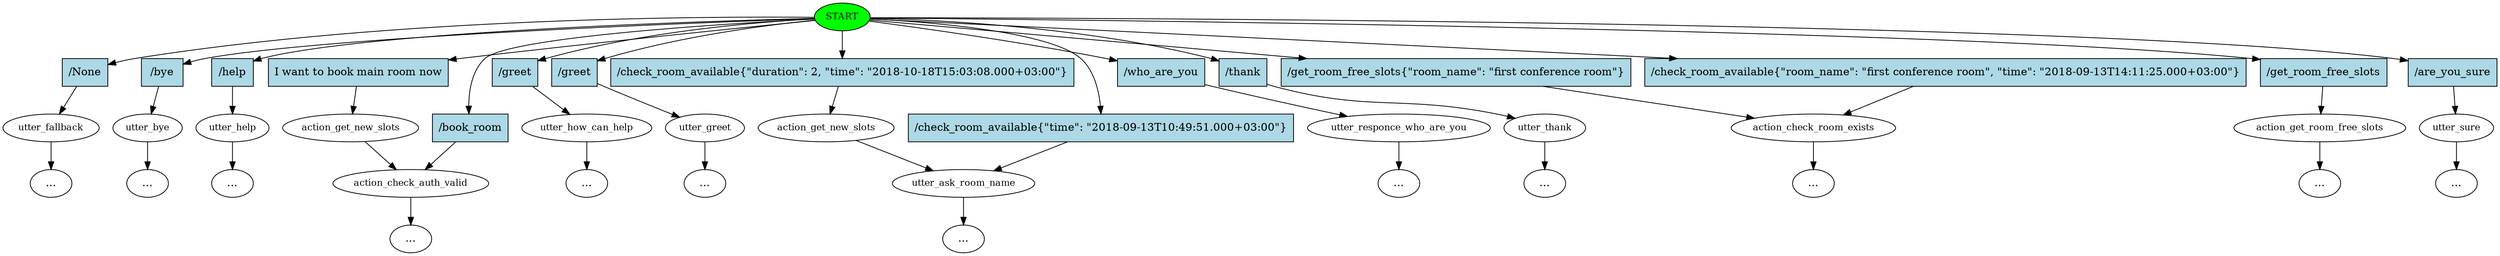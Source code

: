 digraph  {
0 [style=filled, fontsize=12, class="start active", fillcolor=green, label=START];
1 [fontsize=12, class="", label=utter_fallback];
2 [fontsize=12, class="", label=utter_bye];
3 [fontsize=12, class="", label=action_check_auth_valid];
4 [fontsize=12, class="", label=utter_help];
5 [fontsize=12, class="", label=utter_how_can_help];
6 [fontsize=12, class="active dashed", label=action_get_new_slots];
8 [fontsize=12, class="", label=utter_greet];
12 [fontsize=12, class="", label=action_get_new_slots];
13 [fontsize=12, class="", label=utter_ask_room_name];
16 [fontsize=12, class="", label=utter_responce_who_are_you];
18 [fontsize=12, class="", label=utter_thank];
28 [fontsize=12, class="", label=action_check_room_exists];
40 [fontsize=12, class="", label=action_get_room_free_slots];
49 [fontsize=12, class="", label=utter_sure];
54 [label="/None", shape=rect, style=filled, class=intent, fillcolor=lightblue];
55 [label="/bye", shape=rect, style=filled, class=intent, fillcolor=lightblue];
56 [label="/book_room", shape=rect, style=filled, class=intent, fillcolor=lightblue];
57 [label="/help", shape=rect, style=filled, class=intent, fillcolor=lightblue];
58 [label="/greet", shape=rect, style=filled, class=intent, fillcolor=lightblue];
59 [label="I want to book main room now", shape=rect, style=filled, class="intent active", fillcolor=lightblue];
60 [label="/greet", shape=rect, style=filled, class=intent, fillcolor=lightblue];
61 [label="/check_room_available{\"duration\": 2, \"time\": \"2018-10-18T15:03:08.000+03:00\"}", shape=rect, style=filled, class=intent, fillcolor=lightblue];
62 [label="/check_room_available{\"time\": \"2018-09-13T10:49:51.000+03:00\"}", shape=rect, style=filled, class=intent, fillcolor=lightblue];
63 [label="/who_are_you", shape=rect, style=filled, class=intent, fillcolor=lightblue];
64 [label="/thank", shape=rect, style=filled, class=intent, fillcolor=lightblue];
65 [label="/check_room_available{\"room_name\": \"first conference room\", \"time\": \"2018-09-13T14:11:25.000+03:00\"}", shape=rect, style=filled, class=intent, fillcolor=lightblue];
66 [label="/get_room_free_slots{\"room_name\": \"first conference room\"}", shape=rect, style=filled, class=intent, fillcolor=lightblue];
67 [label="/get_room_free_slots", shape=rect, style=filled, class=intent, fillcolor=lightblue];
68 [label="/are_you_sure", shape=rect, style=filled, class=intent, fillcolor=lightblue];
"-47" [class=ellipsis, label="..."];
"-45" [class=ellipsis, label="..."];
"-44" [class=ellipsis, label="..."];
"-42" [class=ellipsis, label="..."];
"-39" [class=ellipsis, label="..."];
"-37" [class=ellipsis, label="..."];
"-34" [class=ellipsis, label="..."];
"-23" [class=ellipsis, label="..."];
"-18" [class=ellipsis, label="..."];
"-16" [class=ellipsis, label="..."];
"-4" [class=ellipsis, label="..."];
"-3" [class=ellipsis, label="..."];
0 -> 54  [class="", key=0];
0 -> 55  [class="", key=0];
0 -> 56  [class="", key=0];
0 -> 57  [class="", key=0];
0 -> 58  [class="", key=0];
0 -> 59  [class=active, key=0];
0 -> 60  [class="", key=0];
0 -> 61  [class="", key=0];
0 -> 62  [class="", key=0];
0 -> 63  [class="", key=0];
0 -> 64  [class="", key=0];
0 -> 65  [class="", key=0];
0 -> 66  [class="", key=0];
0 -> 67  [class="", key=0];
0 -> 68  [class="", key=0];
1 -> "-3"  [class="", key=NONE, label=""];
2 -> "-4"  [class="", key=NONE, label=""];
3 -> "-39"  [class="", key=NONE, label=""];
4 -> "-23"  [class="", key=NONE, label=""];
5 -> "-47"  [class="", key=NONE, label=""];
6 -> 3  [class="", key=NONE, label=""];
8 -> "-45"  [class="", key=NONE, label=""];
12 -> 13  [class="", key=NONE, label=""];
13 -> "-42"  [class="", key=NONE, label=""];
16 -> "-16"  [class="", key=NONE, label=""];
18 -> "-18"  [class="", key=NONE, label=""];
28 -> "-34"  [class="", key=NONE, label=""];
40 -> "-37"  [class="", key=NONE, label=""];
49 -> "-44"  [class="", key=NONE, label=""];
54 -> 1  [class="", key=0];
55 -> 2  [class="", key=0];
56 -> 3  [class="", key=0];
57 -> 4  [class="", key=0];
58 -> 5  [class="", key=0];
59 -> 6  [class=active, key=0];
60 -> 8  [class="", key=0];
61 -> 12  [class="", key=0];
62 -> 13  [class="", key=0];
63 -> 16  [class="", key=0];
64 -> 18  [class="", key=0];
65 -> 28  [class="", key=0];
66 -> 28  [class="", key=0];
67 -> 40  [class="", key=0];
68 -> 49  [class="", key=0];
}
